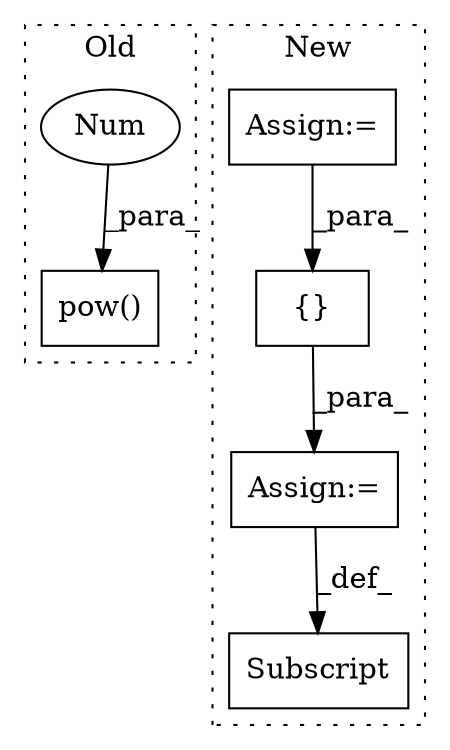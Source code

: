 digraph G {
subgraph cluster0 {
1 [label="pow()" a="75" s="4508,4525" l="7,1" shape="box"];
3 [label="Num" a="76" s="4521" l="4" shape="ellipse"];
label = "Old";
style="dotted";
}
subgraph cluster1 {
2 [label="{}" a="59" s="5307,5330" l="1,0" shape="box"];
4 [label="Assign:=" a="68" s="5294" l="3" shape="box"];
5 [label="Assign:=" a="68" s="5153" l="3" shape="box"];
6 [label="Subscript" a="63" s="5483,0" l="27,0" shape="box"];
label = "New";
style="dotted";
}
2 -> 4 [label="_para_"];
3 -> 1 [label="_para_"];
4 -> 6 [label="_def_"];
5 -> 2 [label="_para_"];
}